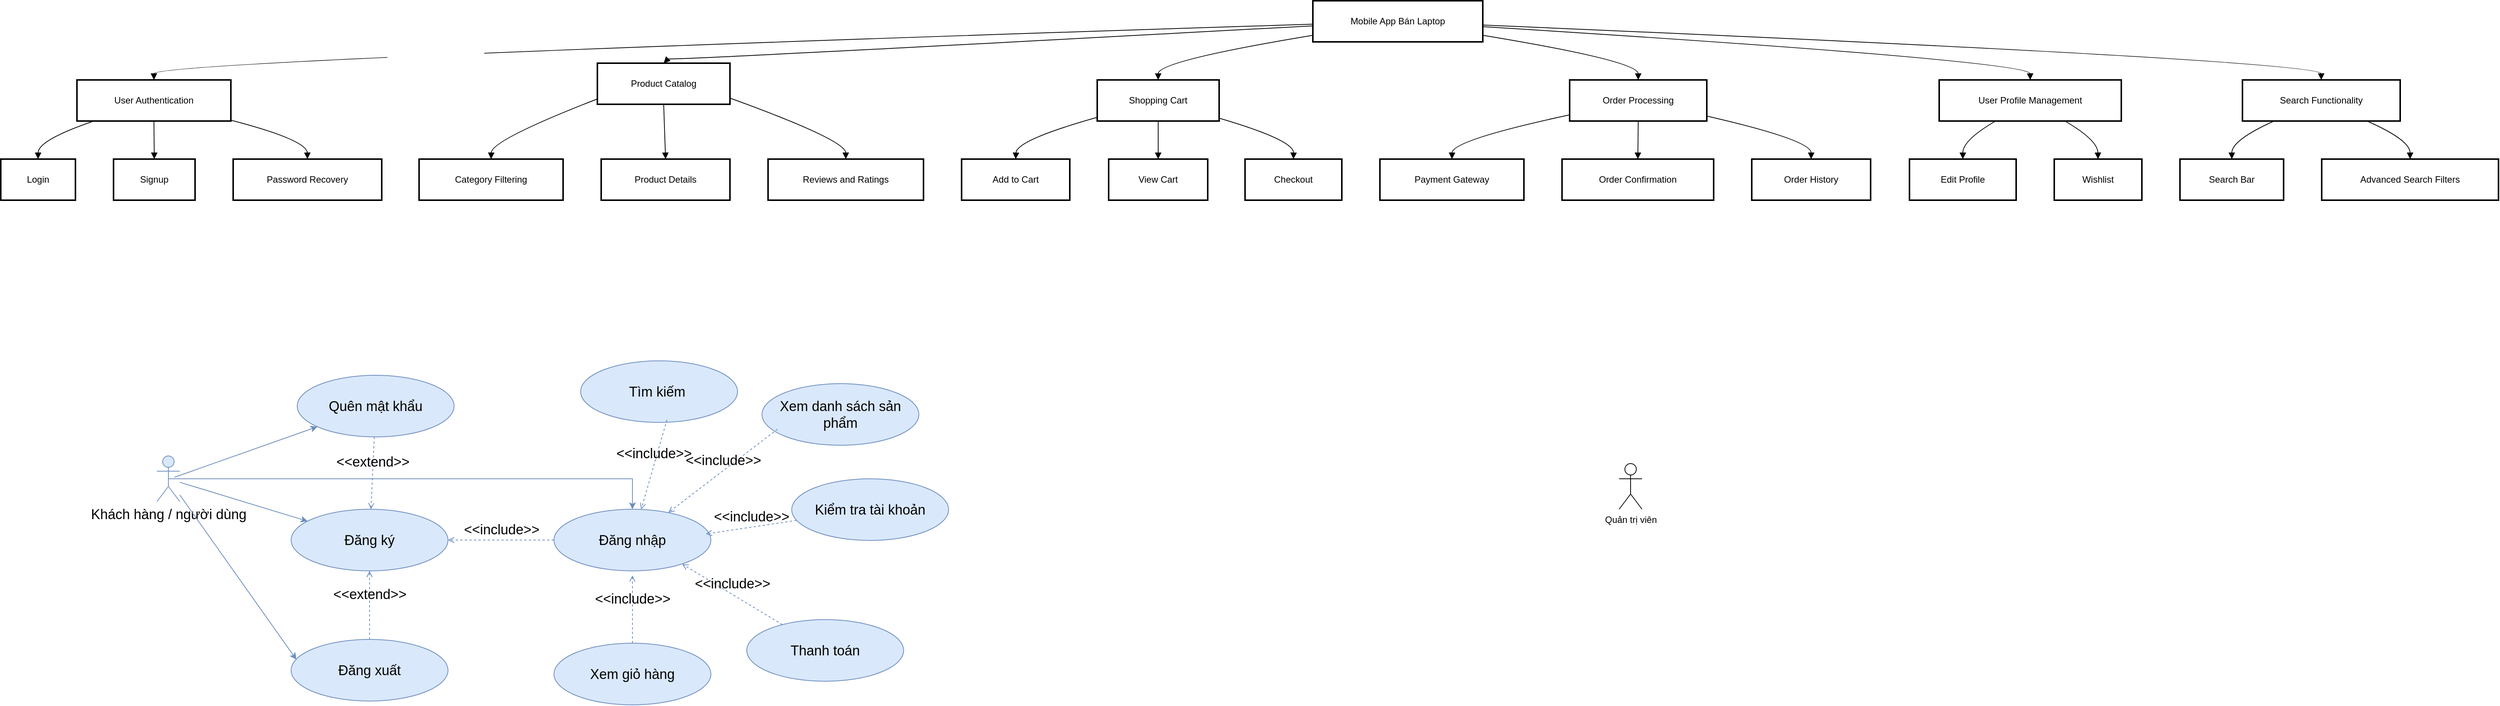 <mxfile version="26.2.13">
  <diagram name="Trang-1" id="Sj79cyOfVJ__T9_NzDig">
    <mxGraphModel dx="1740" dy="945" grid="0" gridSize="10" guides="1" tooltips="1" connect="1" arrows="1" fold="1" page="0" pageScale="1" pageWidth="827" pageHeight="1169" math="0" shadow="0">
      <root>
        <mxCell id="0" />
        <mxCell id="1" parent="0" />
        <mxCell id="2" value="Mobile App Bán Laptop" style="whiteSpace=wrap;strokeWidth=2;" parent="1" vertex="1">
          <mxGeometry x="1730" y="8" width="223" height="54" as="geometry" />
        </mxCell>
        <mxCell id="3" value="User Authentication" style="whiteSpace=wrap;strokeWidth=2;" parent="1" vertex="1">
          <mxGeometry x="108" y="112" width="202" height="54" as="geometry" />
        </mxCell>
        <mxCell id="4" value="Product Catalog" style="whiteSpace=wrap;strokeWidth=2;" parent="1" vertex="1">
          <mxGeometry x="791" y="90" width="174" height="54" as="geometry" />
        </mxCell>
        <mxCell id="5" value="Shopping Cart" style="whiteSpace=wrap;strokeWidth=2;" parent="1" vertex="1">
          <mxGeometry x="1447" y="112" width="160" height="54" as="geometry" />
        </mxCell>
        <mxCell id="6" value="Order Processing" style="whiteSpace=wrap;strokeWidth=2;" parent="1" vertex="1">
          <mxGeometry x="2067" y="112" width="180" height="54" as="geometry" />
        </mxCell>
        <mxCell id="7" value="User Profile Management" style="whiteSpace=wrap;strokeWidth=2;" parent="1" vertex="1">
          <mxGeometry x="2552" y="112" width="239" height="54" as="geometry" />
        </mxCell>
        <mxCell id="8" value="Search Functionality" style="whiteSpace=wrap;strokeWidth=2;" parent="1" vertex="1">
          <mxGeometry x="2950" y="112" width="207" height="54" as="geometry" />
        </mxCell>
        <mxCell id="9" value="Login" style="whiteSpace=wrap;strokeWidth=2;" parent="1" vertex="1">
          <mxGeometry x="8" y="216" width="98" height="54" as="geometry" />
        </mxCell>
        <mxCell id="10" value="Signup" style="whiteSpace=wrap;strokeWidth=2;" parent="1" vertex="1">
          <mxGeometry x="156" y="216" width="107" height="54" as="geometry" />
        </mxCell>
        <mxCell id="11" value="Password Recovery" style="whiteSpace=wrap;strokeWidth=2;" parent="1" vertex="1">
          <mxGeometry x="313" y="216" width="195" height="54" as="geometry" />
        </mxCell>
        <mxCell id="12" value="Category Filtering" style="whiteSpace=wrap;strokeWidth=2;" parent="1" vertex="1">
          <mxGeometry x="557" y="216" width="189" height="54" as="geometry" />
        </mxCell>
        <mxCell id="13" value="Product Details" style="whiteSpace=wrap;strokeWidth=2;" parent="1" vertex="1">
          <mxGeometry x="796" y="216" width="169" height="54" as="geometry" />
        </mxCell>
        <mxCell id="14" value="Reviews and Ratings" style="whiteSpace=wrap;strokeWidth=2;" parent="1" vertex="1">
          <mxGeometry x="1015" y="216" width="204" height="54" as="geometry" />
        </mxCell>
        <mxCell id="15" value="Add to Cart" style="whiteSpace=wrap;strokeWidth=2;" parent="1" vertex="1">
          <mxGeometry x="1269" y="216" width="142" height="54" as="geometry" />
        </mxCell>
        <mxCell id="16" value="View Cart" style="whiteSpace=wrap;strokeWidth=2;" parent="1" vertex="1">
          <mxGeometry x="1462" y="216" width="130" height="54" as="geometry" />
        </mxCell>
        <mxCell id="17" value="Checkout" style="whiteSpace=wrap;strokeWidth=2;" parent="1" vertex="1">
          <mxGeometry x="1641" y="216" width="127" height="54" as="geometry" />
        </mxCell>
        <mxCell id="18" value="Payment Gateway" style="whiteSpace=wrap;strokeWidth=2;" parent="1" vertex="1">
          <mxGeometry x="1818" y="216" width="189" height="54" as="geometry" />
        </mxCell>
        <mxCell id="19" value="Order Confirmation" style="whiteSpace=wrap;strokeWidth=2;" parent="1" vertex="1">
          <mxGeometry x="2057" y="216" width="199" height="54" as="geometry" />
        </mxCell>
        <mxCell id="20" value="Order History" style="whiteSpace=wrap;strokeWidth=2;" parent="1" vertex="1">
          <mxGeometry x="2306" y="216" width="156" height="54" as="geometry" />
        </mxCell>
        <mxCell id="21" value="Edit Profile" style="whiteSpace=wrap;strokeWidth=2;" parent="1" vertex="1">
          <mxGeometry x="2513" y="216" width="140" height="54" as="geometry" />
        </mxCell>
        <mxCell id="22" value="Wishlist" style="whiteSpace=wrap;strokeWidth=2;" parent="1" vertex="1">
          <mxGeometry x="2703" y="216" width="115" height="54" as="geometry" />
        </mxCell>
        <mxCell id="23" value="Search Bar" style="whiteSpace=wrap;strokeWidth=2;" parent="1" vertex="1">
          <mxGeometry x="2868" y="216" width="136" height="54" as="geometry" />
        </mxCell>
        <mxCell id="24" value="Advanced Search Filters" style="whiteSpace=wrap;strokeWidth=2;" parent="1" vertex="1">
          <mxGeometry x="3054" y="216" width="232" height="54" as="geometry" />
        </mxCell>
        <mxCell id="25" value="" style="curved=1;startArrow=none;endArrow=block;exitX=0;exitY=0.57;entryX=0.5;entryY=0;" parent="1" source="2" target="3" edge="1">
          <mxGeometry relative="1" as="geometry">
            <Array as="points">
              <mxPoint x="209" y="87" />
            </Array>
          </mxGeometry>
        </mxCell>
        <mxCell id="26" value="" style="curved=1;startArrow=none;endArrow=block;exitX=0;exitY=0.61;entryX=0.5;entryY=0;" parent="1" source="2" target="4" edge="1">
          <mxGeometry relative="1" as="geometry">
            <Array as="points">
              <mxPoint x="881" y="87" />
            </Array>
          </mxGeometry>
        </mxCell>
        <mxCell id="27" value="" style="curved=1;startArrow=none;endArrow=block;exitX=0;exitY=0.84;entryX=0.5;entryY=0;" parent="1" source="2" target="5" edge="1">
          <mxGeometry relative="1" as="geometry">
            <Array as="points">
              <mxPoint x="1527" y="87" />
            </Array>
          </mxGeometry>
        </mxCell>
        <mxCell id="28" value="" style="curved=1;startArrow=none;endArrow=block;exitX=1;exitY=0.84;entryX=0.5;entryY=0;" parent="1" source="2" target="6" edge="1">
          <mxGeometry relative="1" as="geometry">
            <Array as="points">
              <mxPoint x="2157" y="87" />
            </Array>
          </mxGeometry>
        </mxCell>
        <mxCell id="29" value="" style="curved=1;startArrow=none;endArrow=block;exitX=1;exitY=0.63;entryX=0.5;entryY=0;" parent="1" source="2" target="7" edge="1">
          <mxGeometry relative="1" as="geometry">
            <Array as="points">
              <mxPoint x="2671" y="87" />
            </Array>
          </mxGeometry>
        </mxCell>
        <mxCell id="30" value="" style="curved=1;startArrow=none;endArrow=block;exitX=1;exitY=0.59;entryX=0.5;entryY=0;" parent="1" source="2" target="8" edge="1">
          <mxGeometry relative="1" as="geometry">
            <Array as="points">
              <mxPoint x="3053" y="87" />
            </Array>
          </mxGeometry>
        </mxCell>
        <mxCell id="31" value="" style="curved=1;startArrow=none;endArrow=block;exitX=0.11;exitY=1;entryX=0.5;entryY=0;" parent="1" source="3" target="9" edge="1">
          <mxGeometry relative="1" as="geometry">
            <Array as="points">
              <mxPoint x="57" y="191" />
            </Array>
          </mxGeometry>
        </mxCell>
        <mxCell id="32" value="" style="curved=1;startArrow=none;endArrow=block;exitX=0.5;exitY=1;entryX=0.5;entryY=0;" parent="1" source="3" target="10" edge="1">
          <mxGeometry relative="1" as="geometry">
            <Array as="points" />
          </mxGeometry>
        </mxCell>
        <mxCell id="33" value="" style="curved=1;startArrow=none;endArrow=block;exitX=1;exitY=0.98;entryX=0.5;entryY=0;" parent="1" source="3" target="11" edge="1">
          <mxGeometry relative="1" as="geometry">
            <Array as="points">
              <mxPoint x="410" y="191" />
            </Array>
          </mxGeometry>
        </mxCell>
        <mxCell id="34" value="" style="curved=1;startArrow=none;endArrow=block;exitX=0;exitY=0.87;entryX=0.5;entryY=0;" parent="1" source="4" target="12" edge="1">
          <mxGeometry relative="1" as="geometry">
            <Array as="points">
              <mxPoint x="652" y="191" />
            </Array>
          </mxGeometry>
        </mxCell>
        <mxCell id="35" value="" style="curved=1;startArrow=none;endArrow=block;exitX=0.5;exitY=1;entryX=0.5;entryY=0;" parent="1" source="4" target="13" edge="1">
          <mxGeometry relative="1" as="geometry">
            <Array as="points" />
          </mxGeometry>
        </mxCell>
        <mxCell id="36" value="" style="curved=1;startArrow=none;endArrow=block;exitX=1;exitY=0.85;entryX=0.5;entryY=0;" parent="1" source="4" target="14" edge="1">
          <mxGeometry relative="1" as="geometry">
            <Array as="points">
              <mxPoint x="1117" y="191" />
            </Array>
          </mxGeometry>
        </mxCell>
        <mxCell id="37" value="" style="curved=1;startArrow=none;endArrow=block;exitX=0;exitY=0.91;entryX=0.5;entryY=0;" parent="1" source="5" target="15" edge="1">
          <mxGeometry relative="1" as="geometry">
            <Array as="points">
              <mxPoint x="1341" y="191" />
            </Array>
          </mxGeometry>
        </mxCell>
        <mxCell id="38" value="" style="curved=1;startArrow=none;endArrow=block;exitX=0.5;exitY=1;entryX=0.5;entryY=0;" parent="1" source="5" target="16" edge="1">
          <mxGeometry relative="1" as="geometry">
            <Array as="points" />
          </mxGeometry>
        </mxCell>
        <mxCell id="39" value="" style="curved=1;startArrow=none;endArrow=block;exitX=1;exitY=0.93;entryX=0.5;entryY=0;" parent="1" source="5" target="17" edge="1">
          <mxGeometry relative="1" as="geometry">
            <Array as="points">
              <mxPoint x="1705" y="191" />
            </Array>
          </mxGeometry>
        </mxCell>
        <mxCell id="40" value="" style="curved=1;startArrow=none;endArrow=block;exitX=0;exitY=0.85;entryX=0.5;entryY=0;" parent="1" source="6" target="18" edge="1">
          <mxGeometry relative="1" as="geometry">
            <Array as="points">
              <mxPoint x="1913" y="191" />
            </Array>
          </mxGeometry>
        </mxCell>
        <mxCell id="41" value="" style="curved=1;startArrow=none;endArrow=block;exitX=0.5;exitY=1;entryX=0.5;entryY=0;" parent="1" source="6" target="19" edge="1">
          <mxGeometry relative="1" as="geometry">
            <Array as="points" />
          </mxGeometry>
        </mxCell>
        <mxCell id="42" value="" style="curved=1;startArrow=none;endArrow=block;exitX=1;exitY=0.88;entryX=0.5;entryY=0;" parent="1" source="6" target="20" edge="1">
          <mxGeometry relative="1" as="geometry">
            <Array as="points">
              <mxPoint x="2384" y="191" />
            </Array>
          </mxGeometry>
        </mxCell>
        <mxCell id="43" value="" style="curved=1;startArrow=none;endArrow=block;exitX=0.31;exitY=1;entryX=0.5;entryY=0;" parent="1" source="7" target="21" edge="1">
          <mxGeometry relative="1" as="geometry">
            <Array as="points">
              <mxPoint x="2583" y="191" />
            </Array>
          </mxGeometry>
        </mxCell>
        <mxCell id="44" value="" style="curved=1;startArrow=none;endArrow=block;exitX=0.69;exitY=1;entryX=0.5;entryY=0;" parent="1" source="7" target="22" edge="1">
          <mxGeometry relative="1" as="geometry">
            <Array as="points">
              <mxPoint x="2760" y="191" />
            </Array>
          </mxGeometry>
        </mxCell>
        <mxCell id="45" value="" style="curved=1;startArrow=none;endArrow=block;exitX=0.2;exitY=1;entryX=0.5;entryY=0;" parent="1" source="8" target="23" edge="1">
          <mxGeometry relative="1" as="geometry">
            <Array as="points">
              <mxPoint x="2936" y="191" />
            </Array>
          </mxGeometry>
        </mxCell>
        <mxCell id="46" value="" style="curved=1;startArrow=none;endArrow=block;exitX=0.79;exitY=1;entryX=0.5;entryY=0;" parent="1" source="8" target="24" edge="1">
          <mxGeometry relative="1" as="geometry">
            <Array as="points">
              <mxPoint x="3170" y="191" />
            </Array>
          </mxGeometry>
        </mxCell>
        <mxCell id="138oghYN7yinBcC0jpWZ-55" style="edgeStyle=orthogonalEdgeStyle;rounded=0;orthogonalLoop=1;jettySize=auto;html=1;exitX=0.5;exitY=0.5;exitDx=0;exitDy=0;exitPerimeter=0;fontSize=18;fillColor=#dae8fc;strokeColor=#6c8ebf;" edge="1" parent="1" source="138oghYN7yinBcC0jpWZ-46" target="138oghYN7yinBcC0jpWZ-47">
          <mxGeometry relative="1" as="geometry" />
        </mxCell>
        <mxCell id="138oghYN7yinBcC0jpWZ-46" value="Khách hàng / người dùng" style="shape=umlActor;verticalLabelPosition=bottom;verticalAlign=top;html=1;outlineConnect=0;fontSize=18;fillColor=#dae8fc;strokeColor=#6c8ebf;" vertex="1" parent="1">
          <mxGeometry x="213" y="606" width="30" height="60" as="geometry" />
        </mxCell>
        <mxCell id="138oghYN7yinBcC0jpWZ-47" value="Đăng nhập" style="ellipse;whiteSpace=wrap;html=1;fontSize=18;fillColor=#dae8fc;strokeColor=#6c8ebf;" vertex="1" parent="1">
          <mxGeometry x="734" y="676" width="206" height="81" as="geometry" />
        </mxCell>
        <mxCell id="138oghYN7yinBcC0jpWZ-48" value="Quên mật khẩu" style="ellipse;whiteSpace=wrap;html=1;fontSize=18;fillColor=#dae8fc;strokeColor=#6c8ebf;" vertex="1" parent="1">
          <mxGeometry x="397" y="500" width="206" height="81" as="geometry" />
        </mxCell>
        <mxCell id="138oghYN7yinBcC0jpWZ-49" value="Đăng xuất" style="ellipse;whiteSpace=wrap;html=1;fontSize=18;fillColor=#dae8fc;strokeColor=#6c8ebf;" vertex="1" parent="1">
          <mxGeometry x="389" y="847" width="206" height="81" as="geometry" />
        </mxCell>
        <mxCell id="138oghYN7yinBcC0jpWZ-50" value="Đăng ký" style="ellipse;whiteSpace=wrap;html=1;fontSize=18;fillColor=#dae8fc;strokeColor=#6c8ebf;" vertex="1" parent="1">
          <mxGeometry x="389" y="676" width="206" height="81" as="geometry" />
        </mxCell>
        <mxCell id="138oghYN7yinBcC0jpWZ-51" value="&amp;lt;&amp;lt;include&amp;gt;&amp;gt;" style="html=1;verticalAlign=bottom;labelBackgroundColor=none;endArrow=open;endFill=0;dashed=1;rounded=0;exitX=0;exitY=0.5;exitDx=0;exitDy=0;fontSize=18;fillColor=#dae8fc;strokeColor=#6c8ebf;" edge="1" parent="1" source="138oghYN7yinBcC0jpWZ-47" target="138oghYN7yinBcC0jpWZ-50">
          <mxGeometry width="160" relative="1" as="geometry">
            <mxPoint x="625" y="685" as="sourcePoint" />
            <mxPoint x="785" y="685" as="targetPoint" />
          </mxGeometry>
        </mxCell>
        <mxCell id="138oghYN7yinBcC0jpWZ-52" value="&amp;lt;&amp;lt;extend&amp;gt;&amp;gt;" style="html=1;verticalAlign=bottom;labelBackgroundColor=none;endArrow=open;endFill=0;dashed=1;rounded=0;exitX=0.5;exitY=0;exitDx=0;exitDy=0;fontSize=18;fillColor=#dae8fc;strokeColor=#6c8ebf;" edge="1" parent="1" source="138oghYN7yinBcC0jpWZ-49" target="138oghYN7yinBcC0jpWZ-50">
          <mxGeometry width="160" relative="1" as="geometry">
            <mxPoint x="625" y="690" as="sourcePoint" />
            <mxPoint x="785" y="690" as="targetPoint" />
          </mxGeometry>
        </mxCell>
        <mxCell id="138oghYN7yinBcC0jpWZ-54" value="&amp;lt;&amp;lt;extend&amp;gt;&amp;gt;" style="html=1;verticalAlign=bottom;labelBackgroundColor=none;endArrow=open;endFill=0;dashed=1;rounded=0;fontSize=18;fillColor=#dae8fc;strokeColor=#6c8ebf;" edge="1" parent="1" source="138oghYN7yinBcC0jpWZ-48" target="138oghYN7yinBcC0jpWZ-50">
          <mxGeometry width="160" relative="1" as="geometry">
            <mxPoint x="645" y="710" as="sourcePoint" />
            <mxPoint x="805" y="710" as="targetPoint" />
          </mxGeometry>
        </mxCell>
        <mxCell id="138oghYN7yinBcC0jpWZ-57" value="" style="endArrow=classic;html=1;rounded=0;fontSize=18;fillColor=#dae8fc;strokeColor=#6c8ebf;" edge="1" parent="1" target="138oghYN7yinBcC0jpWZ-48">
          <mxGeometry width="50" height="50" relative="1" as="geometry">
            <mxPoint x="236" y="634" as="sourcePoint" />
            <mxPoint x="545" y="660" as="targetPoint" />
          </mxGeometry>
        </mxCell>
        <mxCell id="138oghYN7yinBcC0jpWZ-58" value="" style="endArrow=classic;html=1;rounded=0;fontSize=18;fillColor=#dae8fc;strokeColor=#6c8ebf;" edge="1" parent="1" source="138oghYN7yinBcC0jpWZ-46" target="138oghYN7yinBcC0jpWZ-50">
          <mxGeometry width="50" height="50" relative="1" as="geometry">
            <mxPoint x="246" y="644" as="sourcePoint" />
            <mxPoint x="433" y="578" as="targetPoint" />
          </mxGeometry>
        </mxCell>
        <mxCell id="138oghYN7yinBcC0jpWZ-59" value="" style="endArrow=classic;html=1;rounded=0;entryX=0.034;entryY=0.327;entryDx=0;entryDy=0;entryPerimeter=0;fontSize=18;fillColor=#dae8fc;strokeColor=#6c8ebf;" edge="1" parent="1" source="138oghYN7yinBcC0jpWZ-46" target="138oghYN7yinBcC0jpWZ-49">
          <mxGeometry width="50" height="50" relative="1" as="geometry">
            <mxPoint x="256" y="654" as="sourcePoint" />
            <mxPoint x="443" y="588" as="targetPoint" />
          </mxGeometry>
        </mxCell>
        <mxCell id="138oghYN7yinBcC0jpWZ-61" value="Kiểm tra tài khoản" style="ellipse;whiteSpace=wrap;html=1;fontSize=18;fillColor=#dae8fc;strokeColor=#6c8ebf;" vertex="1" parent="1">
          <mxGeometry x="1046" y="636" width="206" height="81" as="geometry" />
        </mxCell>
        <mxCell id="138oghYN7yinBcC0jpWZ-62" value="Thanh toán" style="ellipse;whiteSpace=wrap;html=1;fontSize=18;fillColor=#dae8fc;strokeColor=#6c8ebf;" vertex="1" parent="1">
          <mxGeometry x="987" y="821" width="206" height="81" as="geometry" />
        </mxCell>
        <mxCell id="138oghYN7yinBcC0jpWZ-63" value="Xem giỏ hàng" style="ellipse;whiteSpace=wrap;html=1;fontSize=18;fillColor=#dae8fc;strokeColor=#6c8ebf;" vertex="1" parent="1">
          <mxGeometry x="734" y="852" width="206" height="81" as="geometry" />
        </mxCell>
        <mxCell id="138oghYN7yinBcC0jpWZ-64" value="Tìm kiếm&amp;nbsp;" style="ellipse;whiteSpace=wrap;html=1;fontSize=18;fillColor=#dae8fc;strokeColor=#6c8ebf;" vertex="1" parent="1">
          <mxGeometry x="769" y="481" width="206" height="81" as="geometry" />
        </mxCell>
        <mxCell id="138oghYN7yinBcC0jpWZ-65" value="Xem danh sách sản phẩm" style="ellipse;whiteSpace=wrap;html=1;fontSize=18;fillColor=#dae8fc;strokeColor=#6c8ebf;" vertex="1" parent="1">
          <mxGeometry x="1007" y="511" width="206" height="81" as="geometry" />
        </mxCell>
        <mxCell id="138oghYN7yinBcC0jpWZ-66" value="&amp;lt;&amp;lt;include&amp;gt;&amp;gt;" style="html=1;verticalAlign=bottom;labelBackgroundColor=none;endArrow=open;endFill=0;dashed=1;rounded=0;exitX=0.55;exitY=0.957;exitDx=0;exitDy=0;exitPerimeter=0;fontSize=18;fillColor=#dae8fc;strokeColor=#6c8ebf;" edge="1" parent="1" source="138oghYN7yinBcC0jpWZ-64" target="138oghYN7yinBcC0jpWZ-47">
          <mxGeometry width="160" relative="1" as="geometry">
            <mxPoint x="712" y="647" as="sourcePoint" />
            <mxPoint x="872" y="647" as="targetPoint" />
          </mxGeometry>
        </mxCell>
        <mxCell id="138oghYN7yinBcC0jpWZ-67" value="&amp;lt;&amp;lt;include&amp;gt;&amp;gt;" style="html=1;verticalAlign=bottom;labelBackgroundColor=none;endArrow=open;endFill=0;dashed=1;rounded=0;entryX=0.817;entryY=0.89;entryDx=0;entryDy=0;entryPerimeter=0;fontSize=18;fillColor=#dae8fc;strokeColor=#6c8ebf;" edge="1" parent="1" source="138oghYN7yinBcC0jpWZ-62" target="138oghYN7yinBcC0jpWZ-47">
          <mxGeometry width="160" relative="1" as="geometry">
            <mxPoint x="869" y="548" as="sourcePoint" />
            <mxPoint x="852" y="686" as="targetPoint" />
          </mxGeometry>
        </mxCell>
        <mxCell id="138oghYN7yinBcC0jpWZ-68" value="&amp;lt;&amp;lt;include&amp;gt;&amp;gt;" style="html=1;verticalAlign=bottom;labelBackgroundColor=none;endArrow=open;endFill=0;dashed=1;rounded=0;entryX=0.968;entryY=0.401;entryDx=0;entryDy=0;entryPerimeter=0;fontSize=18;fillColor=#dae8fc;strokeColor=#6c8ebf;" edge="1" parent="1" source="138oghYN7yinBcC0jpWZ-61" target="138oghYN7yinBcC0jpWZ-47">
          <mxGeometry width="160" relative="1" as="geometry">
            <mxPoint x="879" y="558" as="sourcePoint" />
            <mxPoint x="862" y="696" as="targetPoint" />
          </mxGeometry>
        </mxCell>
        <mxCell id="138oghYN7yinBcC0jpWZ-69" value="&amp;lt;&amp;lt;include&amp;gt;&amp;gt;" style="html=1;verticalAlign=bottom;labelBackgroundColor=none;endArrow=open;endFill=0;dashed=1;rounded=0;exitX=0.099;exitY=0.739;exitDx=0;exitDy=0;exitPerimeter=0;fontSize=18;fillColor=#dae8fc;strokeColor=#6c8ebf;" edge="1" parent="1" source="138oghYN7yinBcC0jpWZ-65" target="138oghYN7yinBcC0jpWZ-47">
          <mxGeometry width="160" relative="1" as="geometry">
            <mxPoint x="889" y="568" as="sourcePoint" />
            <mxPoint x="872" y="706" as="targetPoint" />
          </mxGeometry>
        </mxCell>
        <mxCell id="138oghYN7yinBcC0jpWZ-70" value="&amp;lt;&amp;lt;include&amp;gt;&amp;gt;" style="html=1;verticalAlign=bottom;labelBackgroundColor=none;endArrow=open;endFill=0;dashed=1;rounded=0;exitX=0.5;exitY=0;exitDx=0;exitDy=0;fontSize=18;fillColor=#dae8fc;strokeColor=#6c8ebf;" edge="1" parent="1" source="138oghYN7yinBcC0jpWZ-63">
          <mxGeometry width="160" relative="1" as="geometry">
            <mxPoint x="869" y="548" as="sourcePoint" />
            <mxPoint x="837" y="763" as="targetPoint" />
          </mxGeometry>
        </mxCell>
        <mxCell id="138oghYN7yinBcC0jpWZ-71" value="Quản trị viên" style="shape=umlActor;verticalLabelPosition=bottom;verticalAlign=top;html=1;outlineConnect=0;" vertex="1" parent="1">
          <mxGeometry x="2132" y="616" width="30" height="60" as="geometry" />
        </mxCell>
      </root>
    </mxGraphModel>
  </diagram>
</mxfile>
